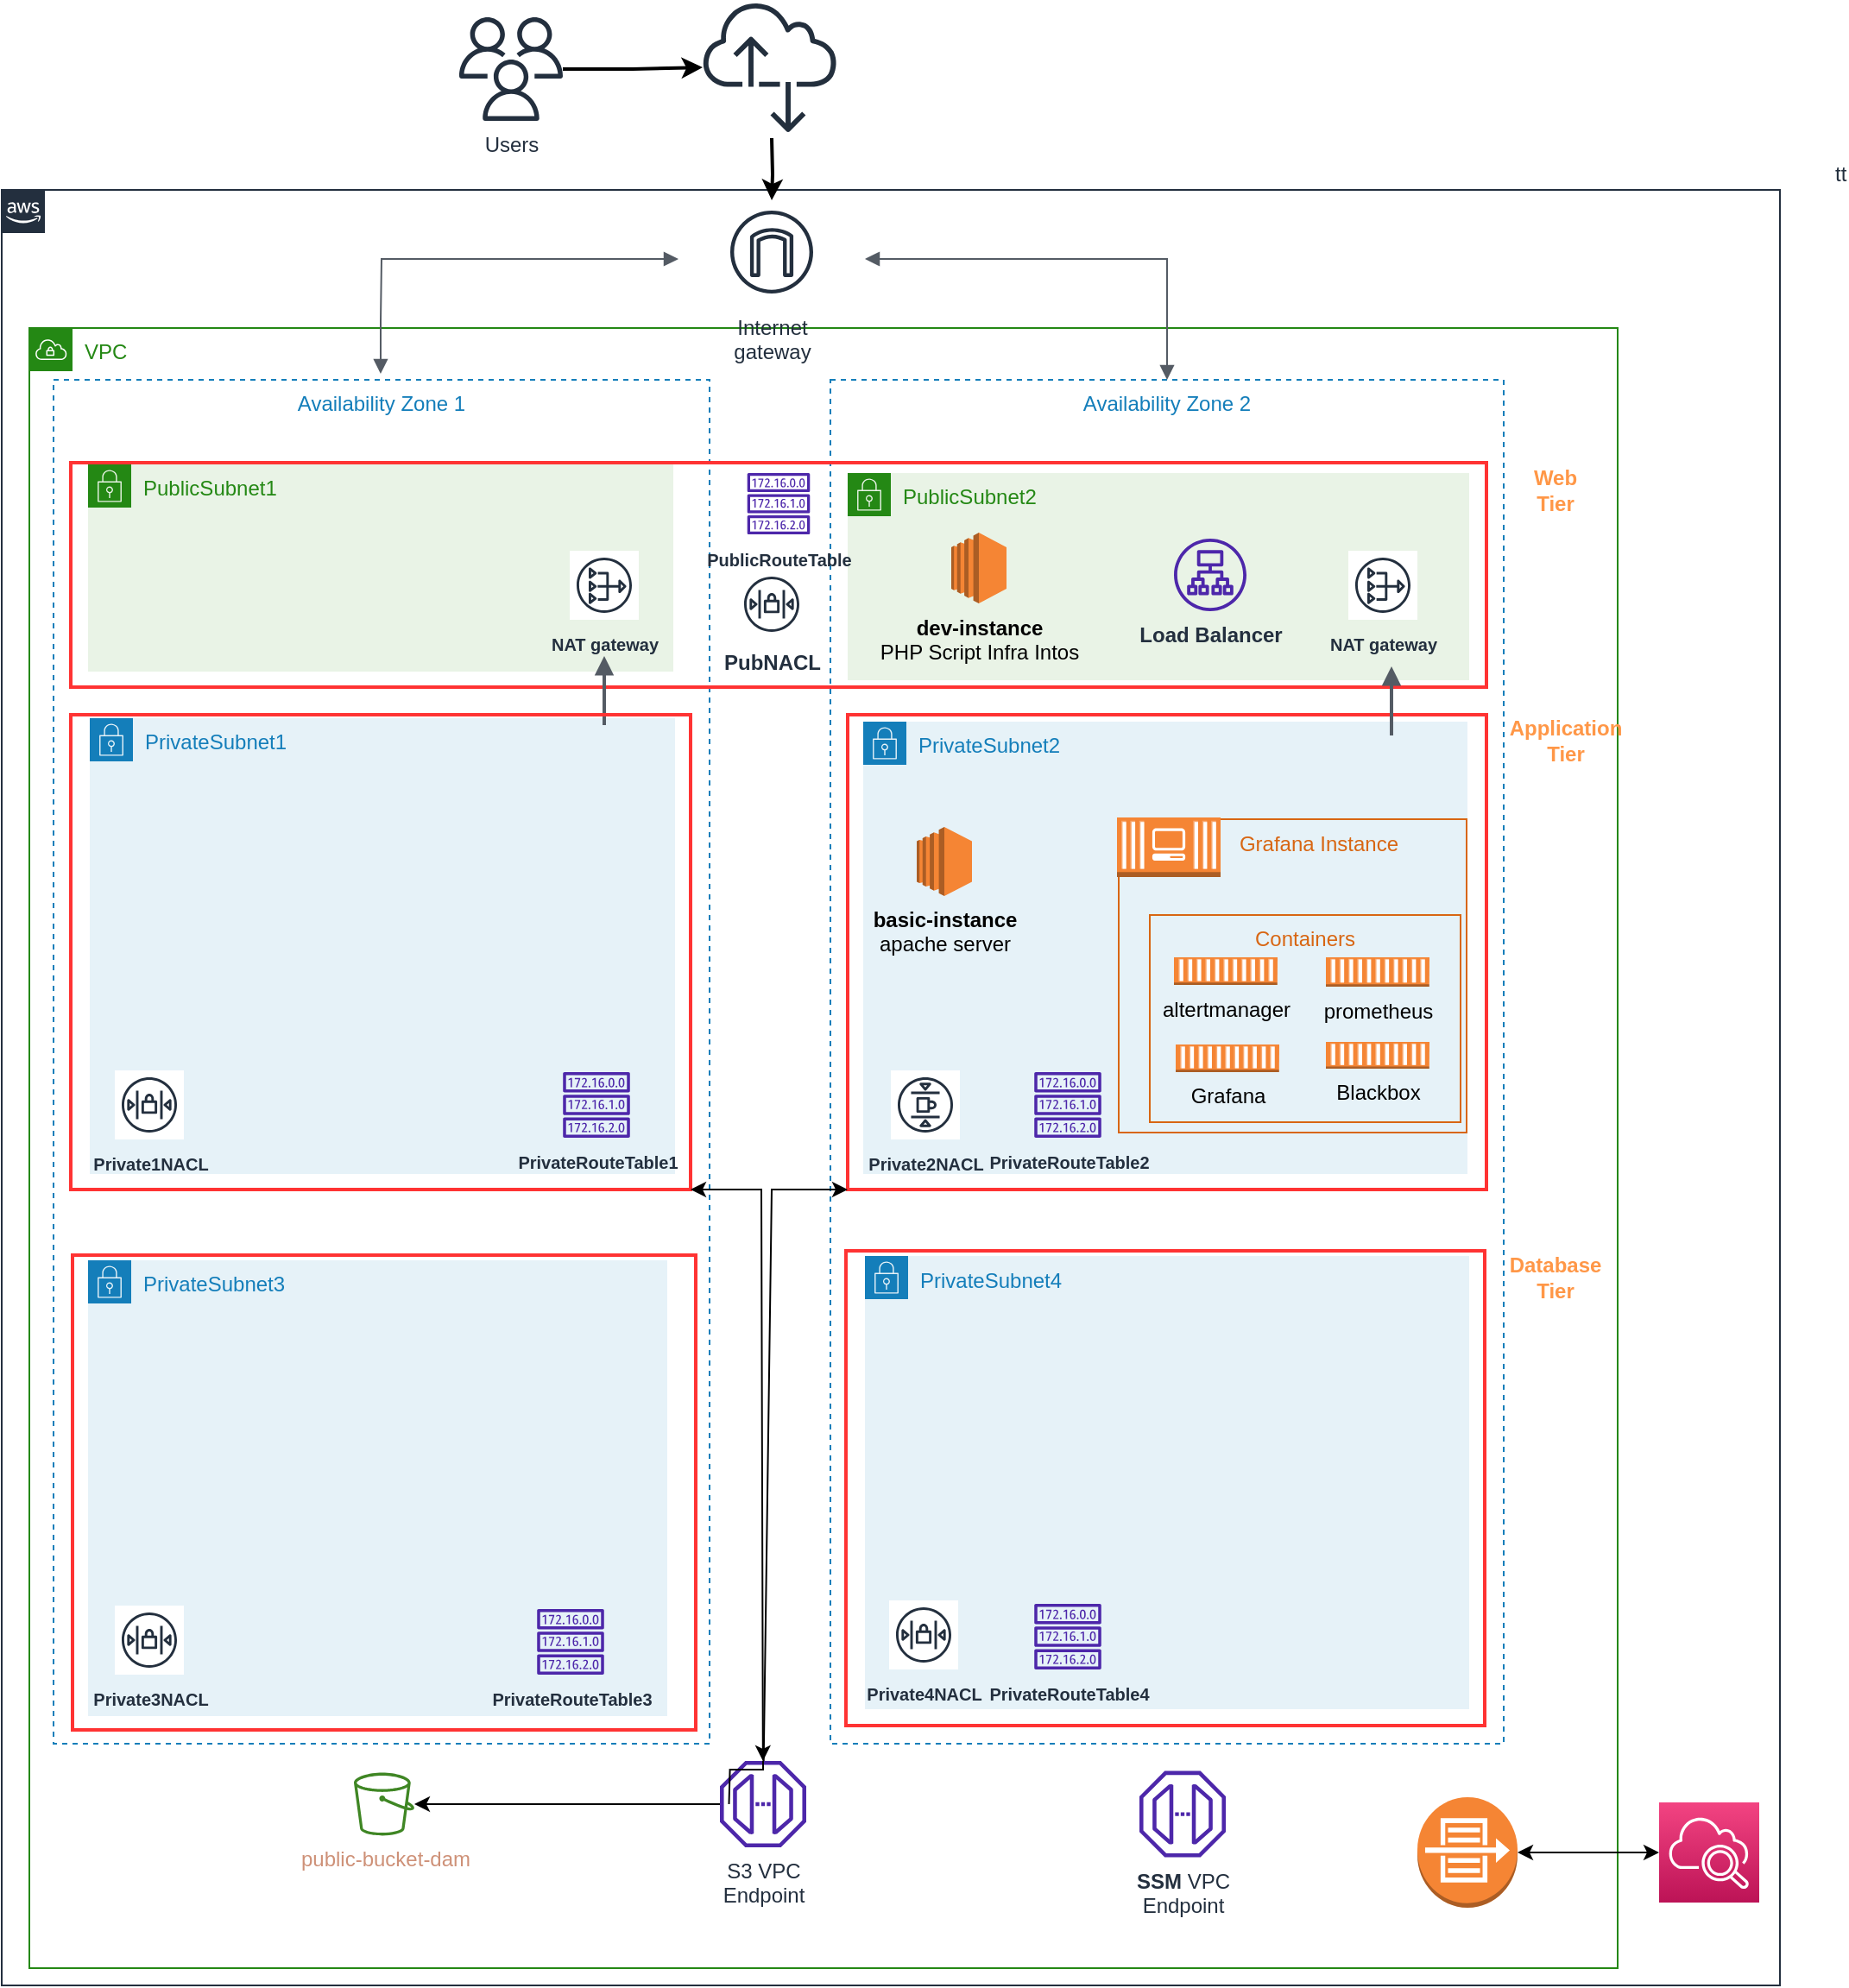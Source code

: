 <mxfile version="20.7.4" type="device"><diagram id="jrXY4hO8n29qiqvIHeQG" name="Page-1"><mxGraphModel dx="3274" dy="2396" grid="1" gridSize="10" guides="1" tooltips="1" connect="1" arrows="1" fold="1" page="0" pageScale="1" pageWidth="827" pageHeight="1169" math="0" shadow="0"><root><mxCell id="0"/><mxCell id="1" parent="0"/><mxCell id="5G6M97Ru5O6IGqaMy1Rf-23" value="VPC" style="points=[[0,0],[0.25,0],[0.5,0],[0.75,0],[1,0],[1,0.25],[1,0.5],[1,0.75],[1,1],[0.75,1],[0.5,1],[0.25,1],[0,1],[0,0.75],[0,0.5],[0,0.25]];outlineConnect=0;gradientColor=none;html=1;whiteSpace=wrap;fontSize=12;fontStyle=0;shape=mxgraph.aws4.group;grIcon=mxgraph.aws4.group_vpc;strokeColor=#248814;fillColor=none;verticalAlign=top;align=left;spacingLeft=30;dashed=0;fontColor=#248814;" parent="1" vertex="1"><mxGeometry x="-1034" y="-720" width="920" height="950" as="geometry"/></mxCell><mxCell id="5G6M97Ru5O6IGqaMy1Rf-22" value="tt" style="points=[[0,0],[0.25,0],[0.5,0],[0.75,0],[1,0],[1,0.25],[1,0.5],[1,0.75],[1,1],[0.75,1],[0.5,1],[0.25,1],[0,1],[0,0.75],[0,0.5],[0,0.25]];outlineConnect=0;gradientColor=none;html=1;whiteSpace=wrap;fontSize=12;fontStyle=0;shape=mxgraph.aws4.group;grIcon=mxgraph.aws4.group_aws_cloud_alt;strokeColor=#232F3E;verticalAlign=bottom;align=left;spacingLeft=30;fontColor=#232F3E;dashed=0;fillColor=none;labelPosition=right;verticalLabelPosition=top;" parent="1" vertex="1"><mxGeometry x="-1050" y="-800" width="1030" height="1040" as="geometry"/></mxCell><mxCell id="5G6M97Ru5O6IGqaMy1Rf-31" value="Availability Zone 1" style="strokeColor=#147EBA;dashed=1;verticalAlign=top;fontStyle=0;fontColor=#147EBA;" parent="1" vertex="1"><mxGeometry x="-1020" y="-690" width="380" height="790" as="geometry"/></mxCell><mxCell id="5G6M97Ru5O6IGqaMy1Rf-26" value="PrivateSubnet1" style="points=[[0,0],[0.25,0],[0.5,0],[0.75,0],[1,0],[1,0.25],[1,0.5],[1,0.75],[1,1],[0.75,1],[0.5,1],[0.25,1],[0,1],[0,0.75],[0,0.5],[0,0.25]];outlineConnect=0;gradientColor=none;html=1;whiteSpace=wrap;fontSize=12;fontStyle=0;shape=mxgraph.aws4.group;grIcon=mxgraph.aws4.group_security_group;grStroke=0;strokeColor=#147EBA;fillColor=#E6F2F8;verticalAlign=top;align=left;spacingLeft=30;fontColor=#147EBA;dashed=0;" parent="1" vertex="1"><mxGeometry x="-999" y="-494" width="339" height="264" as="geometry"/></mxCell><mxCell id="5G6M97Ru5O6IGqaMy1Rf-32" value="Availability Zone 2" style="strokeColor=#147EBA;dashed=1;verticalAlign=top;fontStyle=0;fontColor=#147EBA;" parent="1" vertex="1"><mxGeometry x="-570" y="-690" width="390" height="790" as="geometry"/></mxCell><mxCell id="ULG_nOBrMGAVHZsiylrH-20" value="&lt;blockquote style=&quot;margin: 0px 0px 0px 40px; border: none; padding: 0px; line-height: 0%;&quot;&gt;&lt;br&gt;&lt;/blockquote&gt;" style="rounded=0;whiteSpace=wrap;html=1;strokeColor=#FF3333;strokeWidth=2;fillColor=none;align=left;labelPosition=right;verticalLabelPosition=top;verticalAlign=bottom;fontColor=#FF0000;fontStyle=1" parent="1" vertex="1"><mxGeometry x="-560" y="-496" width="370" height="275" as="geometry"/></mxCell><mxCell id="ULG_nOBrMGAVHZsiylrH-18" value="&lt;p style=&quot;line-height: 0%;&quot;&gt;&lt;br&gt;&lt;/p&gt;" style="rounded=0;whiteSpace=wrap;html=1;strokeColor=#FF3333;strokeWidth=2;fillColor=none;labelPosition=right;verticalLabelPosition=top;align=left;verticalAlign=bottom;fontColor=default;" parent="1" vertex="1"><mxGeometry x="-1010" y="-642" width="820" height="130" as="geometry"/></mxCell><mxCell id="ULG_nOBrMGAVHZsiylrH-22" value="" style="rounded=0;whiteSpace=wrap;html=1;strokeColor=#FF3333;strokeWidth=2;fillColor=none;" parent="1" vertex="1"><mxGeometry x="-561" y="-185.5" width="370" height="275" as="geometry"/></mxCell><mxCell id="5G6M97Ru5O6IGqaMy1Rf-24" value="PublicSubnet1" style="points=[[0,0],[0.25,0],[0.5,0],[0.75,0],[1,0],[1,0.25],[1,0.5],[1,0.75],[1,1],[0.75,1],[0.5,1],[0.25,1],[0,1],[0,0.75],[0,0.5],[0,0.25]];outlineConnect=0;gradientColor=none;html=1;whiteSpace=wrap;fontSize=12;fontStyle=0;shape=mxgraph.aws4.group;grIcon=mxgraph.aws4.group_security_group;grStroke=0;strokeColor=#248814;fillColor=#E9F3E6;verticalAlign=top;align=left;spacingLeft=30;fontColor=#248814;dashed=0;" parent="1" vertex="1"><mxGeometry x="-1000" y="-641" width="339" height="120" as="geometry"/></mxCell><mxCell id="5G6M97Ru5O6IGqaMy1Rf-25" value="PublicSubnet2" style="points=[[0,0],[0.25,0],[0.5,0],[0.75,0],[1,0],[1,0.25],[1,0.5],[1,0.75],[1,1],[0.75,1],[0.5,1],[0.25,1],[0,1],[0,0.75],[0,0.5],[0,0.25]];outlineConnect=0;gradientColor=none;html=1;whiteSpace=wrap;fontSize=12;fontStyle=0;shape=mxgraph.aws4.group;grIcon=mxgraph.aws4.group_security_group;grStroke=0;strokeColor=#248814;fillColor=#E9F3E6;verticalAlign=top;align=left;spacingLeft=30;fontColor=#248814;dashed=0;" parent="1" vertex="1"><mxGeometry x="-560" y="-636" width="360" height="120" as="geometry"/></mxCell><mxCell id="5G6M97Ru5O6IGqaMy1Rf-27" value="PrivateSubnet2" style="points=[[0,0],[0.25,0],[0.5,0],[0.75,0],[1,0],[1,0.25],[1,0.5],[1,0.75],[1,1],[0.75,1],[0.5,1],[0.25,1],[0,1],[0,0.75],[0,0.5],[0,0.25]];outlineConnect=0;gradientColor=none;html=1;whiteSpace=wrap;fontSize=12;fontStyle=0;shape=mxgraph.aws4.group;grIcon=mxgraph.aws4.group_security_group;grStroke=0;strokeColor=#147EBA;fillColor=#E6F2F8;verticalAlign=top;align=left;spacingLeft=30;fontColor=#147EBA;dashed=0;" parent="1" vertex="1"><mxGeometry x="-551" y="-492" width="350" height="262" as="geometry"/></mxCell><mxCell id="xLXbCmjDXcXgFieV5TB8-3" value="" style="edgeStyle=orthogonalEdgeStyle;rounded=0;orthogonalLoop=1;jettySize=auto;html=1;strokeWidth=2;" parent="1" source="5G6M97Ru5O6IGqaMy1Rf-37" target="xLXbCmjDXcXgFieV5TB8-2" edge="1"><mxGeometry relative="1" as="geometry"/></mxCell><mxCell id="5G6M97Ru5O6IGqaMy1Rf-37" value="Users" style="outlineConnect=0;fontColor=#232F3E;gradientColor=none;fillColor=#232F3E;strokeColor=none;dashed=0;verticalLabelPosition=bottom;verticalAlign=top;align=center;html=1;fontSize=12;fontStyle=0;aspect=fixed;pointerEvents=1;shape=mxgraph.aws4.users;" parent="1" vertex="1"><mxGeometry x="-785" y="-900" width="60" height="60" as="geometry"/></mxCell><mxCell id="1VqNuTZfQqDqZBqzcLF3-1" value="&lt;font style=&quot;font-size: 10px;&quot;&gt;&lt;b&gt;NAT gateway&lt;/b&gt;&lt;/font&gt;" style="sketch=0;outlineConnect=0;fontColor=#232F3E;gradientColor=none;strokeColor=#232F3E;fillColor=#ffffff;dashed=0;verticalLabelPosition=bottom;verticalAlign=top;align=center;html=1;fontSize=12;fontStyle=0;aspect=fixed;shape=mxgraph.aws4.resourceIcon;resIcon=mxgraph.aws4.nat_gateway;" parent="1" vertex="1"><mxGeometry x="-721" y="-591" width="40" height="40" as="geometry"/></mxCell><mxCell id="1VqNuTZfQqDqZBqzcLF3-2" value="&lt;b&gt;&lt;font style=&quot;font-size: 10px;&quot;&gt;NAT gateway&lt;/font&gt;&lt;/b&gt;" style="sketch=0;outlineConnect=0;fontColor=#232F3E;gradientColor=none;strokeColor=#232F3E;fillColor=#ffffff;dashed=0;verticalLabelPosition=bottom;verticalAlign=top;align=center;html=1;fontSize=12;fontStyle=0;aspect=fixed;shape=mxgraph.aws4.resourceIcon;resIcon=mxgraph.aws4.nat_gateway;" parent="1" vertex="1"><mxGeometry x="-270" y="-591" width="40" height="40" as="geometry"/></mxCell><mxCell id="1VqNuTZfQqDqZBqzcLF3-4" value="" style="edgeStyle=orthogonalEdgeStyle;html=1;endArrow=block;elbow=vertical;startArrow=none;endFill=1;strokeColor=#545B64;rounded=0;strokeWidth=2;" parent="1" edge="1"><mxGeometry width="100" relative="1" as="geometry"><mxPoint x="-701" y="-490" as="sourcePoint"/><mxPoint x="-701" y="-530" as="targetPoint"/></mxGeometry></mxCell><mxCell id="1VqNuTZfQqDqZBqzcLF3-11" value="" style="edgeStyle=orthogonalEdgeStyle;html=1;endArrow=block;elbow=vertical;startArrow=block;startFill=1;endFill=1;strokeColor=#545B64;rounded=0;entryX=0;entryY=0.5;entryDx=0;entryDy=0;entryPerimeter=0;exitX=0.472;exitY=0.001;exitDx=0;exitDy=0;exitPerimeter=0;" parent="1" edge="1"><mxGeometry width="100" relative="1" as="geometry"><mxPoint x="-830.52" y="-693.52" as="sourcePoint"/><mxPoint x="-658" y="-760.0" as="targetPoint"/><Array as="points"><mxPoint x="-830" y="-724"/><mxPoint x="-830" y="-760"/></Array></mxGeometry></mxCell><mxCell id="1VqNuTZfQqDqZBqzcLF3-14" value="" style="edgeStyle=orthogonalEdgeStyle;html=1;endArrow=block;elbow=vertical;startArrow=block;startFill=1;endFill=1;strokeColor=#545B64;rounded=0;exitX=0.5;exitY=0;exitDx=0;exitDy=0;" parent="1" source="5G6M97Ru5O6IGqaMy1Rf-32" edge="1"><mxGeometry width="100" relative="1" as="geometry"><mxPoint x="-375" y="-700" as="sourcePoint"/><mxPoint x="-550" y="-760" as="targetPoint"/><Array as="points"><mxPoint x="-375" y="-760"/></Array></mxGeometry></mxCell><mxCell id="xLXbCmjDXcXgFieV5TB8-1" value="Internet&#10;gateway" style="sketch=0;outlineConnect=0;fontColor=#232F3E;gradientColor=none;strokeColor=#232F3E;fillColor=#ffffff;dashed=0;verticalLabelPosition=bottom;verticalAlign=top;align=center;html=1;fontSize=12;fontStyle=0;aspect=fixed;shape=mxgraph.aws4.resourceIcon;resIcon=mxgraph.aws4.internet_gateway;" parent="1" vertex="1"><mxGeometry x="-634" y="-794" width="60" height="60" as="geometry"/></mxCell><mxCell id="xLXbCmjDXcXgFieV5TB8-4" value="" style="edgeStyle=orthogonalEdgeStyle;rounded=0;orthogonalLoop=1;jettySize=auto;html=1;strokeWidth=2;" parent="1" target="xLXbCmjDXcXgFieV5TB8-1" edge="1"><mxGeometry relative="1" as="geometry"><mxPoint x="-604" y="-830" as="sourcePoint"/></mxGeometry></mxCell><mxCell id="xLXbCmjDXcXgFieV5TB8-2" value="" style="sketch=0;outlineConnect=0;fontColor=#232F3E;gradientColor=none;fillColor=#232F3D;strokeColor=none;dashed=0;verticalLabelPosition=bottom;verticalAlign=top;align=center;html=1;fontSize=12;fontStyle=0;aspect=fixed;pointerEvents=1;shape=mxgraph.aws4.internet_alt2;" parent="1" vertex="1"><mxGeometry x="-644" y="-910" width="78" height="78" as="geometry"/></mxCell><mxCell id="xLXbCmjDXcXgFieV5TB8-15" value="PrivateSubnet3" style="points=[[0,0],[0.25,0],[0.5,0],[0.75,0],[1,0],[1,0.25],[1,0.5],[1,0.75],[1,1],[0.75,1],[0.5,1],[0.25,1],[0,1],[0,0.75],[0,0.5],[0,0.25]];outlineConnect=0;gradientColor=none;html=1;whiteSpace=wrap;fontSize=12;fontStyle=0;shape=mxgraph.aws4.group;grIcon=mxgraph.aws4.group_security_group;grStroke=0;strokeColor=#147EBA;fillColor=#E6F2F8;verticalAlign=top;align=left;spacingLeft=30;fontColor=#147EBA;dashed=0;" parent="1" vertex="1"><mxGeometry x="-1000" y="-180" width="335.5" height="264" as="geometry"/></mxCell><mxCell id="xLXbCmjDXcXgFieV5TB8-18" value="PrivateSubnet4" style="points=[[0,0],[0.25,0],[0.5,0],[0.75,0],[1,0],[1,0.25],[1,0.5],[1,0.75],[1,1],[0.75,1],[0.5,1],[0.25,1],[0,1],[0,0.75],[0,0.5],[0,0.25]];outlineConnect=0;gradientColor=none;html=1;whiteSpace=wrap;fontSize=12;fontStyle=0;shape=mxgraph.aws4.group;grIcon=mxgraph.aws4.group_security_group;grStroke=0;strokeColor=#147EBA;fillColor=#E6F2F8;verticalAlign=top;align=left;spacingLeft=30;fontColor=#147EBA;dashed=0;" parent="1" vertex="1"><mxGeometry x="-550" y="-182.5" width="350" height="262.5" as="geometry"/></mxCell><mxCell id="uyt5jaZ_HBhLrm_yC9xE-3" value="Web&lt;br&gt;Tier" style="text;strokeColor=none;align=center;fillColor=none;html=1;verticalAlign=middle;whiteSpace=wrap;rounded=0;fontColor=#FF9747;fontStyle=1" parent="1" vertex="1"><mxGeometry x="-180" y="-641" width="60" height="30" as="geometry"/></mxCell><mxCell id="uyt5jaZ_HBhLrm_yC9xE-4" value="Application&lt;br&gt;Tier" style="text;strokeColor=none;align=center;fillColor=none;html=1;verticalAlign=middle;whiteSpace=wrap;rounded=0;fontColor=#FF9747;fontStyle=1" parent="1" vertex="1"><mxGeometry x="-174" y="-496" width="60" height="30" as="geometry"/></mxCell><mxCell id="uyt5jaZ_HBhLrm_yC9xE-5" value="Database&lt;br&gt;Tier" style="text;strokeColor=none;align=center;fillColor=none;html=1;verticalAlign=middle;whiteSpace=wrap;rounded=0;fontColor=#FF9747;fontStyle=1" parent="1" vertex="1"><mxGeometry x="-180" y="-185.5" width="60" height="30" as="geometry"/></mxCell><mxCell id="uyt5jaZ_HBhLrm_yC9xE-8" value="&lt;font style=&quot;font-size: 10px;&quot;&gt;Private1NACL&lt;/font&gt;" style="sketch=0;outlineConnect=0;fontColor=#232F3E;gradientColor=none;strokeColor=#232F3E;fillColor=#ffffff;dashed=0;verticalLabelPosition=bottom;verticalAlign=top;align=center;html=1;fontSize=12;fontStyle=1;aspect=fixed;shape=mxgraph.aws4.resourceIcon;resIcon=mxgraph.aws4.network_access_control_list;" parent="1" vertex="1"><mxGeometry x="-984.5" y="-290" width="40" height="40" as="geometry"/></mxCell><mxCell id="uyt5jaZ_HBhLrm_yC9xE-10" value="&lt;font style=&quot;font-size: 10px;&quot;&gt;Private2NACL&lt;/font&gt;" style="sketch=0;outlineConnect=0;fontColor=#232F3E;gradientColor=none;strokeColor=#232F3E;fillColor=#ffffff;dashed=0;verticalLabelPosition=bottom;verticalAlign=top;align=center;html=1;fontSize=12;fontStyle=1;aspect=fixed;shape=mxgraph.aws4.resourceIcon;resIcon=mxgraph.aws4.network_access_control_list;direction=south;" parent="1" vertex="1"><mxGeometry x="-535" y="-290" width="40" height="40" as="geometry"/></mxCell><mxCell id="uyt5jaZ_HBhLrm_yC9xE-11" value="&lt;font style=&quot;font-size: 10px;&quot;&gt;Private3NACL&lt;/font&gt;" style="sketch=0;outlineConnect=0;fontColor=#232F3E;gradientColor=none;strokeColor=#232F3E;fillColor=#ffffff;dashed=0;verticalLabelPosition=bottom;verticalAlign=top;align=center;html=1;fontSize=12;fontStyle=1;aspect=fixed;shape=mxgraph.aws4.resourceIcon;resIcon=mxgraph.aws4.network_access_control_list;" parent="1" vertex="1"><mxGeometry x="-984.5" y="20" width="40" height="40" as="geometry"/></mxCell><mxCell id="uyt5jaZ_HBhLrm_yC9xE-12" value="&lt;font style=&quot;font-size: 10px;&quot;&gt;Private4NACL&lt;/font&gt;" style="sketch=0;outlineConnect=0;fontColor=#232F3E;gradientColor=none;strokeColor=#232F3E;fillColor=#ffffff;dashed=0;verticalLabelPosition=bottom;verticalAlign=top;align=center;html=1;fontSize=12;fontStyle=1;aspect=fixed;shape=mxgraph.aws4.resourceIcon;resIcon=mxgraph.aws4.network_access_control_list;" parent="1" vertex="1"><mxGeometry x="-536" y="17" width="40" height="40" as="geometry"/></mxCell><mxCell id="uyt5jaZ_HBhLrm_yC9xE-13" value="" style="edgeStyle=orthogonalEdgeStyle;html=1;endArrow=block;elbow=vertical;startArrow=none;endFill=1;strokeColor=#545B64;rounded=0;strokeWidth=2;" parent="1" edge="1"><mxGeometry width="100" relative="1" as="geometry"><mxPoint x="-245" y="-484" as="sourcePoint"/><mxPoint x="-245" y="-524" as="targetPoint"/></mxGeometry></mxCell><mxCell id="xFBPH7expV1PxLe_VSN9-35" value="&lt;b&gt;basic-instance&lt;/b&gt;&lt;br&gt;apache server" style="outlineConnect=0;dashed=0;verticalLabelPosition=bottom;verticalAlign=top;align=center;html=1;shape=mxgraph.aws3.ec2;fillColor=#F58534;gradientColor=none;" parent="1" vertex="1"><mxGeometry x="-520" y="-431" width="32" height="40" as="geometry"/></mxCell><mxCell id="ULG_nOBrMGAVHZsiylrH-6" value="&lt;b&gt;dev-instance&lt;/b&gt;&lt;br&gt;PHP Script Infra Intos" style="outlineConnect=0;dashed=0;verticalLabelPosition=bottom;verticalAlign=top;align=center;html=1;shape=mxgraph.aws3.ec2;fillColor=#F58534;gradientColor=none;" parent="1" vertex="1"><mxGeometry x="-500" y="-601.5" width="32" height="41" as="geometry"/></mxCell><mxCell id="ULG_nOBrMGAVHZsiylrH-7" value="Grafana Instance" style="points=[[0,0],[0.25,0],[0.5,0],[0.75,0],[1,0],[1,0.25],[1,0.5],[1,0.75],[1,1],[0.75,1],[0.5,1],[0.25,1],[0,1],[0,0.75],[0,0.5],[0,0.25]];outlineConnect=0;gradientColor=none;html=1;whiteSpace=wrap;fontSize=12;fontStyle=0;container=1;pointerEvents=0;collapsible=0;recursiveResize=0;shape=mxgraph.aws4.group;grIcon=mxgraph.aws4.group_ec2_instance_contents;strokeColor=#D86613;fillColor=none;verticalAlign=top;align=center;spacingLeft=30;fontColor=#D86613;dashed=0;" parent="1" vertex="1"><mxGeometry x="-403" y="-435.5" width="201.5" height="181.5" as="geometry"/></mxCell><mxCell id="ULG_nOBrMGAVHZsiylrH-10" value="" style="outlineConnect=0;dashed=0;verticalLabelPosition=bottom;verticalAlign=top;align=center;html=1;shape=mxgraph.aws3.ec2_compute_container_3;fillColor=#F58534;gradientColor=none;" parent="ULG_nOBrMGAVHZsiylrH-7" vertex="1"><mxGeometry x="-1" y="-1" width="60" height="34.5" as="geometry"/></mxCell><mxCell id="ULG_nOBrMGAVHZsiylrH-11" value="prometheus" style="outlineConnect=0;dashed=0;verticalLabelPosition=bottom;verticalAlign=top;align=center;html=1;shape=mxgraph.aws3.ec2_compute_container;fillColor=#F58534;gradientColor=none;" parent="ULG_nOBrMGAVHZsiylrH-7" vertex="1"><mxGeometry x="120" y="80" width="60" height="17" as="geometry"/></mxCell><mxCell id="ULG_nOBrMGAVHZsiylrH-12" value="Blackbox" style="outlineConnect=0;dashed=0;verticalLabelPosition=bottom;verticalAlign=top;align=center;html=1;shape=mxgraph.aws3.ec2_compute_container;fillColor=#F58534;gradientColor=none;" parent="ULG_nOBrMGAVHZsiylrH-7" vertex="1"><mxGeometry x="120" y="129" width="60" height="15.5" as="geometry"/></mxCell><mxCell id="ULG_nOBrMGAVHZsiylrH-9" value="altertmanager" style="outlineConnect=0;dashed=0;verticalLabelPosition=bottom;verticalAlign=top;align=center;html=1;shape=mxgraph.aws3.ec2_compute_container;fillColor=#F58534;gradientColor=none;" parent="ULG_nOBrMGAVHZsiylrH-7" vertex="1"><mxGeometry x="32" y="80" width="60" height="16" as="geometry"/></mxCell><mxCell id="ULG_nOBrMGAVHZsiylrH-19" value="" style="rounded=0;whiteSpace=wrap;html=1;strokeColor=#FF3333;strokeWidth=2;fillColor=none;" parent="1" vertex="1"><mxGeometry x="-1010" y="-496" width="359" height="275" as="geometry"/></mxCell><mxCell id="ULG_nOBrMGAVHZsiylrH-21" value="" style="rounded=0;whiteSpace=wrap;html=1;strokeColor=#FF3333;strokeWidth=2;fillColor=none;" parent="1" vertex="1"><mxGeometry x="-1009" y="-183" width="361" height="275" as="geometry"/></mxCell><mxCell id="ULG_nOBrMGAVHZsiylrH-23" value="&lt;font style=&quot;font-size: 10px;&quot;&gt;&lt;b&gt;PublicRouteTable&lt;/b&gt;&lt;/font&gt;" style="sketch=0;outlineConnect=0;fontColor=#232F3E;gradientColor=none;fillColor=#4D27AA;strokeColor=none;dashed=0;verticalLabelPosition=bottom;verticalAlign=top;align=center;html=1;fontSize=12;fontStyle=0;aspect=fixed;pointerEvents=1;shape=mxgraph.aws4.route_table;" parent="1" vertex="1"><mxGeometry x="-618.25" y="-636" width="36.5" height="35.56" as="geometry"/></mxCell><mxCell id="ULG_nOBrMGAVHZsiylrH-24" value="PubNACL" style="sketch=0;outlineConnect=0;fontColor=#232F3E;gradientColor=none;strokeColor=#232F3E;fillColor=#ffffff;dashed=0;verticalLabelPosition=bottom;verticalAlign=top;align=center;html=1;fontSize=12;fontStyle=1;aspect=fixed;shape=mxgraph.aws4.resourceIcon;resIcon=mxgraph.aws4.network_access_control_list;" parent="1" vertex="1"><mxGeometry x="-624" y="-580" width="40" height="40" as="geometry"/></mxCell><mxCell id="ULG_nOBrMGAVHZsiylrH-25" value="&lt;b&gt;&lt;font style=&quot;font-size: 10px;&quot;&gt;PrivateRouteTable1&lt;/font&gt;&lt;/b&gt;" style="sketch=0;outlineConnect=0;fontColor=#232F3E;gradientColor=none;fillColor=#4D27AA;strokeColor=none;dashed=0;verticalLabelPosition=bottom;verticalAlign=top;align=center;html=1;fontSize=12;fontStyle=0;aspect=fixed;pointerEvents=1;shape=mxgraph.aws4.route_table;" parent="1" vertex="1"><mxGeometry x="-725" y="-289" width="39" height="38" as="geometry"/></mxCell><mxCell id="ULG_nOBrMGAVHZsiylrH-26" value="&lt;font style=&quot;font-size: 10px;&quot;&gt;&lt;b&gt;PrivateRouteTable3&lt;/b&gt;&lt;/font&gt;" style="sketch=0;outlineConnect=0;fontColor=#232F3E;gradientColor=none;fillColor=#4D27AA;strokeColor=none;dashed=0;verticalLabelPosition=bottom;verticalAlign=top;align=center;html=1;fontSize=12;fontStyle=0;aspect=fixed;pointerEvents=1;shape=mxgraph.aws4.route_table;" parent="1" vertex="1"><mxGeometry x="-740" y="22" width="39" height="38" as="geometry"/></mxCell><mxCell id="ULG_nOBrMGAVHZsiylrH-27" value="&lt;b&gt;&lt;font style=&quot;font-size: 10px;&quot;&gt;PrivateRouteTable2&lt;/font&gt;&lt;/b&gt;" style="sketch=0;outlineConnect=0;fontColor=#232F3E;gradientColor=none;fillColor=#4D27AA;strokeColor=none;dashed=0;verticalLabelPosition=bottom;verticalAlign=top;align=center;html=1;fontSize=12;fontStyle=0;aspect=fixed;pointerEvents=1;shape=mxgraph.aws4.route_table;" parent="1" vertex="1"><mxGeometry x="-452" y="-289" width="39" height="38" as="geometry"/></mxCell><mxCell id="ULG_nOBrMGAVHZsiylrH-28" value="&lt;b&gt;&lt;font style=&quot;font-size: 10px;&quot;&gt;PrivateRouteTable4&lt;/font&gt;&lt;/b&gt;" style="sketch=0;outlineConnect=0;fontColor=#232F3E;gradientColor=none;fillColor=#4D27AA;strokeColor=none;dashed=0;verticalLabelPosition=bottom;verticalAlign=top;align=center;html=1;fontSize=12;fontStyle=0;aspect=fixed;pointerEvents=1;shape=mxgraph.aws4.route_table;" parent="1" vertex="1"><mxGeometry x="-452" y="19" width="39" height="38" as="geometry"/></mxCell><mxCell id="ULG_nOBrMGAVHZsiylrH-29" value="" style="edgeStyle=orthogonalEdgeStyle;rounded=0;orthogonalLoop=1;jettySize=auto;html=1;startArrow=none;" parent="1" source="ULG_nOBrMGAVHZsiylrH-33" target="ULG_nOBrMGAVHZsiylrH-32" edge="1"><mxGeometry relative="1" as="geometry"><mxPoint x="-782" y="140" as="targetPoint"/><mxPoint x="-628.75" y="135" as="sourcePoint"/></mxGeometry></mxCell><mxCell id="ULG_nOBrMGAVHZsiylrH-30" value="" style="endArrow=classic;startArrow=classic;html=1;rounded=0;exitX=1;exitY=1;exitDx=0;exitDy=0;" parent="1" source="ULG_nOBrMGAVHZsiylrH-19" target="ULG_nOBrMGAVHZsiylrH-33" edge="1"><mxGeometry width="50" height="50" relative="1" as="geometry"><mxPoint x="-630" y="-300" as="sourcePoint"/><mxPoint x="-604.392" y="160" as="targetPoint"/><Array as="points"><mxPoint x="-610" y="-221"/></Array></mxGeometry></mxCell><mxCell id="ULG_nOBrMGAVHZsiylrH-31" value="" style="endArrow=none;startArrow=classic;html=1;rounded=0;exitX=0;exitY=1;exitDx=0;exitDy=0;" parent="1" source="ULG_nOBrMGAVHZsiylrH-20" target="ULG_nOBrMGAVHZsiylrH-33" edge="1"><mxGeometry width="50" height="50" relative="1" as="geometry"><mxPoint x="-570.28" y="-298.06" as="sourcePoint"/><mxPoint x="-601.307" y="160" as="targetPoint"/><Array as="points"><mxPoint x="-604" y="-221"/></Array></mxGeometry></mxCell><mxCell id="ULG_nOBrMGAVHZsiylrH-32" value="&lt;font color=&quot;#ce9178&quot;&gt;public-bucket-dam&lt;/font&gt;" style="sketch=0;outlineConnect=0;fontColor=#232F3E;gradientColor=none;fillColor=#3F8624;strokeColor=none;dashed=0;verticalLabelPosition=bottom;verticalAlign=top;align=center;html=1;fontSize=12;fontStyle=0;aspect=fixed;pointerEvents=1;shape=mxgraph.aws4.bucket;" parent="1" vertex="1"><mxGeometry x="-846" y="116.8" width="35" height="36.4" as="geometry"/></mxCell><mxCell id="ULG_nOBrMGAVHZsiylrH-33" value="S3 VPC&lt;br&gt;Endpoint&lt;br&gt;" style="sketch=0;outlineConnect=0;fontColor=#232F3E;gradientColor=none;fillColor=#4D27AA;strokeColor=none;dashed=0;verticalLabelPosition=bottom;verticalAlign=top;align=center;html=1;fontSize=12;fontStyle=0;aspect=fixed;pointerEvents=1;shape=mxgraph.aws4.endpoint;" parent="1" vertex="1"><mxGeometry x="-634" y="110" width="50" height="50" as="geometry"/></mxCell><mxCell id="ULG_nOBrMGAVHZsiylrH-34" value="" style="edgeStyle=orthogonalEdgeStyle;rounded=0;orthogonalLoop=1;jettySize=auto;html=1;endArrow=none;" parent="1" target="ULG_nOBrMGAVHZsiylrH-33" edge="1"><mxGeometry relative="1" as="geometry"><mxPoint x="-811.003" y="135" as="targetPoint"/><mxPoint x="-628.75" y="135" as="sourcePoint"/></mxGeometry></mxCell><mxCell id="ULG_nOBrMGAVHZsiylrH-35" value="&lt;b&gt;SSM&lt;/b&gt; VPC&lt;br&gt;Endpoint" style="sketch=0;outlineConnect=0;fontColor=#232F3E;gradientColor=none;fillColor=#4D27AA;strokeColor=none;dashed=0;verticalLabelPosition=bottom;verticalAlign=top;align=center;html=1;fontSize=12;fontStyle=0;aspect=fixed;pointerEvents=1;shape=mxgraph.aws4.endpoint;" parent="1" vertex="1"><mxGeometry x="-391" y="115.8" width="50" height="50" as="geometry"/></mxCell><mxCell id="ULG_nOBrMGAVHZsiylrH-36" value="" style="outlineConnect=0;dashed=0;verticalLabelPosition=bottom;verticalAlign=top;align=center;html=1;shape=mxgraph.aws3.flow_logs;fillColor=#F58534;gradientColor=none;" parent="1" vertex="1"><mxGeometry x="-230" y="131" width="58" height="64" as="geometry"/></mxCell><mxCell id="ULG_nOBrMGAVHZsiylrH-37" value="" style="sketch=0;points=[[0,0,0],[0.25,0,0],[0.5,0,0],[0.75,0,0],[1,0,0],[0,1,0],[0.25,1,0],[0.5,1,0],[0.75,1,0],[1,1,0],[0,0.25,0],[0,0.5,0],[0,0.75,0],[1,0.25,0],[1,0.5,0],[1,0.75,0]];points=[[0,0,0],[0.25,0,0],[0.5,0,0],[0.75,0,0],[1,0,0],[0,1,0],[0.25,1,0],[0.5,1,0],[0.75,1,0],[1,1,0],[0,0.25,0],[0,0.5,0],[0,0.75,0],[1,0.25,0],[1,0.5,0],[1,0.75,0]];outlineConnect=0;fontColor=#232F3E;gradientColor=#F34482;gradientDirection=north;fillColor=#BC1356;strokeColor=#ffffff;dashed=0;verticalLabelPosition=bottom;verticalAlign=top;align=center;html=1;fontSize=12;fontStyle=0;aspect=fixed;shape=mxgraph.aws4.resourceIcon;resIcon=mxgraph.aws4.cloudwatch_2;" parent="1" vertex="1"><mxGeometry x="-90" y="134" width="58" height="58" as="geometry"/></mxCell><mxCell id="ULG_nOBrMGAVHZsiylrH-38" value="" style="endArrow=classic;startArrow=classic;html=1;rounded=0;entryX=0;entryY=0.5;entryDx=0;entryDy=0;entryPerimeter=0;exitX=1;exitY=0.5;exitDx=0;exitDy=0;exitPerimeter=0;" parent="1" source="ULG_nOBrMGAVHZsiylrH-36" target="ULG_nOBrMGAVHZsiylrH-37" edge="1"><mxGeometry width="50" height="50" relative="1" as="geometry"><mxPoint x="-260" y="166" as="sourcePoint"/><mxPoint x="-210" y="116" as="targetPoint"/></mxGeometry></mxCell><mxCell id="ULG_nOBrMGAVHZsiylrH-39" value="Grafana" style="outlineConnect=0;dashed=0;verticalLabelPosition=bottom;verticalAlign=top;align=center;html=1;shape=mxgraph.aws3.ec2_compute_container;fillColor=#F58534;gradientColor=none;" parent="1" vertex="1"><mxGeometry x="-370" y="-305" width="60" height="16" as="geometry"/></mxCell><mxCell id="xFBPH7expV1PxLe_VSN9-10" value="&lt;b&gt;Load Balancer&lt;/b&gt;" style="sketch=0;outlineConnect=0;fontColor=#232F3E;gradientColor=none;fillColor=#4D27AA;strokeColor=none;dashed=0;verticalLabelPosition=bottom;verticalAlign=top;align=center;html=1;fontSize=12;fontStyle=0;aspect=fixed;pointerEvents=1;shape=mxgraph.aws4.application_load_balancer;" parent="1" vertex="1"><mxGeometry x="-371" y="-598" width="42" height="42" as="geometry"/></mxCell><mxCell id="0EEhP2Sh-Ks2_xxKj8vA-8" value="&lt;font color=&quot;#d86613&quot;&gt;Containers&lt;/font&gt;" style="rounded=0;whiteSpace=wrap;html=1;fillColor=none;strokeColor=#d86613;strokeWidth=1;imageVerticalAlign=middle;imageWidth=24;noLabel=0;container=0;imageAlign=center;shadow=0;glass=0;verticalAlign=top;" parent="1" vertex="1"><mxGeometry x="-385" y="-380" width="180" height="120" as="geometry"/></mxCell></root></mxGraphModel></diagram></mxfile>